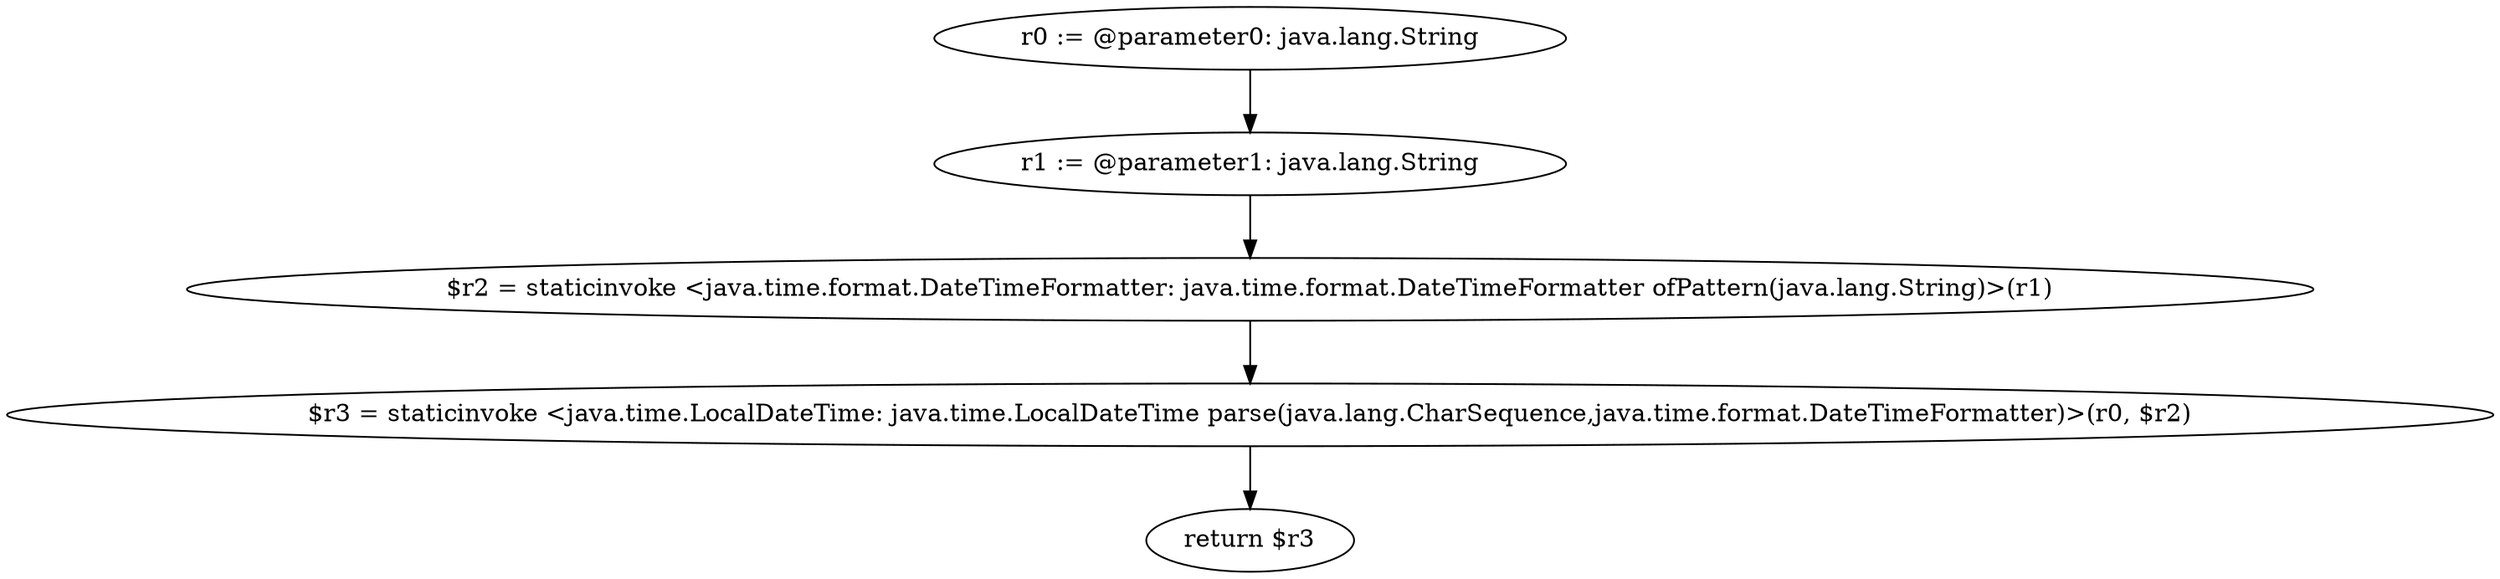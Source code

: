 digraph "unitGraph" {
    "r0 := @parameter0: java.lang.String"
    "r1 := @parameter1: java.lang.String"
    "$r2 = staticinvoke <java.time.format.DateTimeFormatter: java.time.format.DateTimeFormatter ofPattern(java.lang.String)>(r1)"
    "$r3 = staticinvoke <java.time.LocalDateTime: java.time.LocalDateTime parse(java.lang.CharSequence,java.time.format.DateTimeFormatter)>(r0, $r2)"
    "return $r3"
    "r0 := @parameter0: java.lang.String"->"r1 := @parameter1: java.lang.String";
    "r1 := @parameter1: java.lang.String"->"$r2 = staticinvoke <java.time.format.DateTimeFormatter: java.time.format.DateTimeFormatter ofPattern(java.lang.String)>(r1)";
    "$r2 = staticinvoke <java.time.format.DateTimeFormatter: java.time.format.DateTimeFormatter ofPattern(java.lang.String)>(r1)"->"$r3 = staticinvoke <java.time.LocalDateTime: java.time.LocalDateTime parse(java.lang.CharSequence,java.time.format.DateTimeFormatter)>(r0, $r2)";
    "$r3 = staticinvoke <java.time.LocalDateTime: java.time.LocalDateTime parse(java.lang.CharSequence,java.time.format.DateTimeFormatter)>(r0, $r2)"->"return $r3";
}
